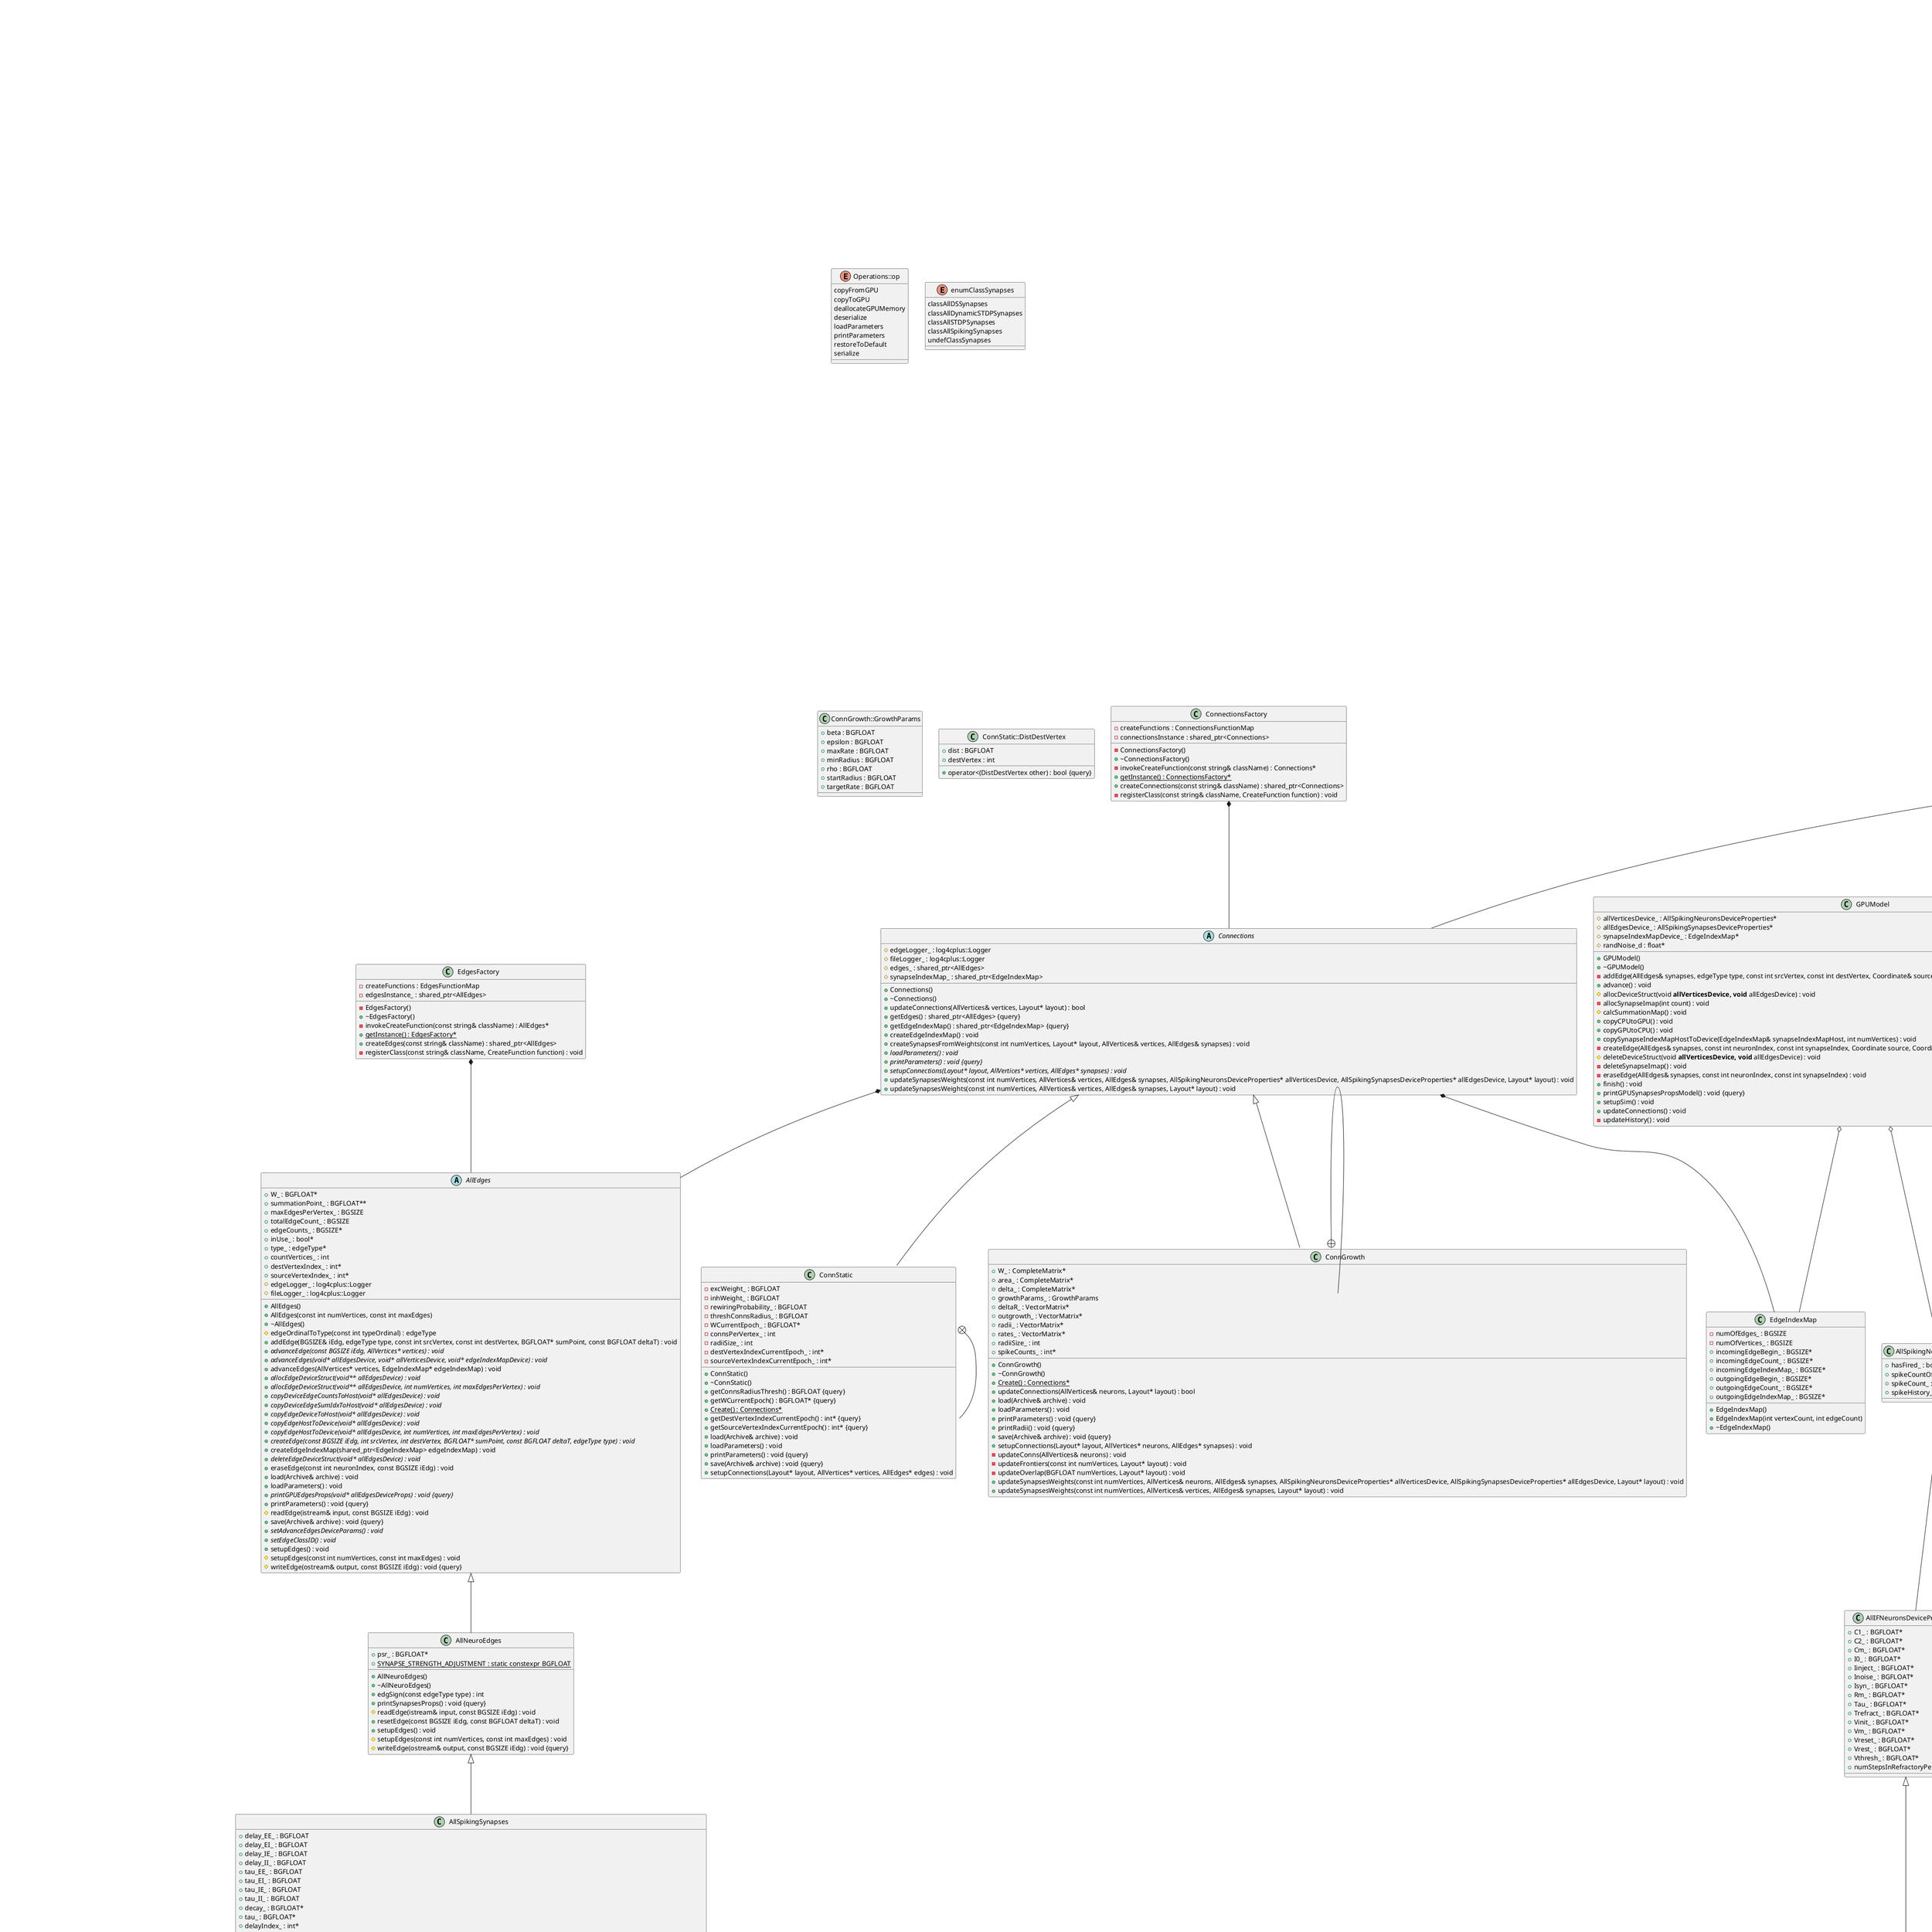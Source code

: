 @startuml GraphittiClassDiagram





/' Objects '/

class AllDSSynapses {
	+AllDSSynapses()
	+AllDSSynapses(const int numVertices, const int maxEdges)
	+~AllDSSynapses()
	+{static} Create() : AllEdges*
	+D_ : BGFLOAT*
	+F_ : BGFLOAT*
	+U_ : BGFLOAT*
	+r_ : BGFLOAT*
	+u_ : BGFLOAT*
	+lastSpike_ : uint64_t*
	#allocDeviceStruct(AllDSSynapsesDeviceProperties& allEdges, int numVertices, int maxEdgesPerVertex) : void
	+allocEdgeDeviceStruct(void** allEdgesDevice) : void
	+allocEdgeDeviceStruct(void** allEdgesDevice, int numVertices, int maxEdgesPerVertex) : void
	#changePSR(const BGSIZE iEdg, const BGFLOAT deltaT) : void
	#copyDeviceToHost(AllDSSynapsesDeviceProperties& allEdgesDeviceProps) : void
	+copyEdgeDeviceToHost(void* allEdgesDevice) : void
	+copyEdgeHostToDevice(void* allEdgesDevice) : void
	+copyEdgeHostToDevice(void* allEdgesDevice, int numVertices, int maxEdgesPerVertex) : void
	#copyHostToDevice(void* allEdgesDevice, AllDSSynapsesDeviceProperties& allEdgesDeviceProps, int numVertices, int maxEdgesPerVertex) : void
	+createEdge(const BGSIZE iEdg, int srcVertex, int destVertex, BGFLOAT* sumPoint, const BGFLOAT deltaT, edgeType type) : void
	#deleteDeviceStruct(AllDSSynapsesDeviceProperties& allEdgesDeviceProps) : void
	+deleteEdgeDeviceStruct(void* allEdgesDevice) : void
	+printGPUEdgesProps(void* allEdgesDeviceProps) : void {query}
	+printParameters() : void {query}
	+printSynapsesProps() : void {query}
	#readEdge(istream& input, const BGSIZE iEdg) : void
	+resetEdge(const BGSIZE iEdg, const BGFLOAT deltaT) : void
	+setEdgeClassID() : void
	+setupEdges() : void
	#setupEdges(const int numVertices, const int maxEdges) : void
	#writeEdge(ostream& output, const BGSIZE iEdg) : void {query}
}


class AllDynamicSTDPSynapses {
	+AllDynamicSTDPSynapses()
	+AllDynamicSTDPSynapses(const int numVertices, const int maxEdges)
	+~AllDynamicSTDPSynapses()
	+{static} Create() : AllEdges*
	+D_ : BGFLOAT*
	+F_ : BGFLOAT*
	+U_ : BGFLOAT*
	+r_ : BGFLOAT*
	+u_ : BGFLOAT*
	+lastSpike_ : uint64_t*
	#allocDeviceStruct(AllDynamicSTDPSynapsesDeviceProperties& allEdges, int numVertices, int maxEdgesPerVertex) : void
	+allocEdgeDeviceStruct(void** allEdgesDevice) : void
	+allocEdgeDeviceStruct(void** allEdgesDevice, int numVertices, int maxEdgesPerVertex) : void
	#changePSR(const BGSIZE iEdg, const BGFLOAT deltaT) : void
	#copyDeviceToHost(AllDynamicSTDPSynapsesDeviceProperties& allEdgesDeviceProps) : void
	+copyEdgeDeviceToHost(void* allEdgesDevice) : void
	+copyEdgeHostToDevice(void* allEdgesDevice) : void
	+copyEdgeHostToDevice(void* allEdgesDevice, int numVertices, int maxEdgesPerVertex) : void
	#copyHostToDevice(void* allEdgesDevice, AllDynamicSTDPSynapsesDeviceProperties& allEdgesDeviceProps, int numVertices, int maxEdgesPerVertex) : void
	+createEdge(const BGSIZE iEdg, int srcVertex, int destVertex, BGFLOAT* sumPoint, const BGFLOAT deltaT, edgeType type) : void
	#deleteDeviceStruct(AllDynamicSTDPSynapsesDeviceProperties& allEdgesDeviceProps) : void
	+deleteEdgeDeviceStruct(void* allEdgesDevice) : void
	+printGPUEdgesProps(void* allEdgesDeviceProps) : void {query}
	+printParameters() : void {query}
	+printSynapsesProps() : void {query}
	#readEdge(istream& input, const BGSIZE iEdg) : void
	+resetEdge(const BGSIZE iEdg, const BGFLOAT deltaT) : void
	+setEdgeClassID() : void
	+setupEdges() : void
	#setupEdges(const int numVertices, const int maxEdges) : void
	#writeEdge(ostream& output, const BGSIZE iEdg) : void {query}
}


abstract class AllEdges {
	+AllEdges()
	+AllEdges(const int numVertices, const int maxEdges)
	+~AllEdges()
	+W_ : BGFLOAT*
	+summationPoint_ : BGFLOAT**
	+maxEdgesPerVertex_ : BGSIZE
	+totalEdgeCount_ : BGSIZE
	+edgeCounts_ : BGSIZE*
	+inUse_ : bool*
	#edgeOrdinalToType(const int typeOrdinal) : edgeType
	+type_ : edgeType*
	+countVertices_ : int
	+destVertexIndex_ : int*
	+sourceVertexIndex_ : int*
	#edgeLogger_ : log4cplus::Logger
	#fileLogger_ : log4cplus::Logger
	+addEdge(BGSIZE& iEdg, edgeType type, const int srcVertex, const int destVertex, BGFLOAT* sumPoint, const BGFLOAT deltaT) : void
	+{abstract} advanceEdge(const BGSIZE iEdg, AllVertices* vertices) : void
	+{abstract} advanceEdges(void* allEdgesDevice, void* allVerticesDevice, void* edgeIndexMapDevice) : void
	+advanceEdges(AllVertices* vertices, EdgeIndexMap* edgeIndexMap) : void
	+{abstract} allocEdgeDeviceStruct(void** allEdgesDevice) : void
	+{abstract} allocEdgeDeviceStruct(void** allEdgesDevice, int numVertices, int maxEdgesPerVertex) : void
	+{abstract} copyDeviceEdgeCountsToHost(void* allEdgesDevice) : void
	+{abstract} copyDeviceEdgeSumIdxToHost(void* allEdgesDevice) : void
	+{abstract} copyEdgeDeviceToHost(void* allEdgesDevice) : void
	+{abstract} copyEdgeHostToDevice(void* allEdgesDevice) : void
	+{abstract} copyEdgeHostToDevice(void* allEdgesDevice, int numVertices, int maxEdgesPerVertex) : void
	+{abstract} createEdge(const BGSIZE iEdg, int srcVertex, int destVertex, BGFLOAT* sumPoint, const BGFLOAT deltaT, edgeType type) : void
	+createEdgeIndexMap(shared_ptr<EdgeIndexMap> edgeIndexMap) : void
	+{abstract} deleteEdgeDeviceStruct(void* allEdgesDevice) : void
	+eraseEdge(const int neuronIndex, const BGSIZE iEdg) : void
	+load(Archive& archive) : void
	+loadParameters() : void
	+{abstract} printGPUEdgesProps(void* allEdgesDeviceProps) : void {query}
	+printParameters() : void {query}
	#readEdge(istream& input, const BGSIZE iEdg) : void
	+save(Archive& archive) : void {query}
	+{abstract} setAdvanceEdgesDeviceParams() : void
	+{abstract} setEdgeClassID() : void
	+setupEdges() : void
	#setupEdges(const int numVertices, const int maxEdges) : void
	#writeEdge(ostream& output, const BGSIZE iEdg) : void {query}
}


class AllIFNeurons {
	+AllIFNeurons()
	+~AllIFNeurons()
	-IinjectRange_ : BGFLOAT
	-InoiseRange_ : BGFLOAT
	-VinitRange_ : BGFLOAT
	-VresetRange_ : BGFLOAT
	-VrestingRange_ : BGFLOAT
	-VthreshRange_ : BGFLOAT
	-starterVresetRange_ : BGFLOAT
	-starterVthreshRange_ : BGFLOAT
	+C1_ : BGFLOAT*
	+C2_ : BGFLOAT*
	+Cm_ : BGFLOAT*
	+I0_ : BGFLOAT*
	+Iinject_ : BGFLOAT*
	+Inoise_ : BGFLOAT*
	+Isyn_ : BGFLOAT*
	+Rm_ : BGFLOAT*
	+Tau_ : BGFLOAT*
	+Trefract_ : BGFLOAT*
	+Vinit_ : BGFLOAT*
	+Vm_ : BGFLOAT*
	+Vreset_ : BGFLOAT*
	+Vrest_ : BGFLOAT*
	+Vthresh_ : BGFLOAT*
	+numStepsInRefractoryPeriod_ : int*
	+toString(const int index) : string {query}
	+advanceVertices(AllEdges& synapses, void* allVerticesDevice, void* allEdgesDevice, float* randNoise, EdgeIndexMap* edgeIndexMapDevice) : void
	#allocDeviceStruct(AllIFNeuronsDeviceProperties& allVerticesDevice) : void
	+allocNeuronDeviceStruct(void** allVerticesDevice) : void
	+clearNeuronSpikeCounts(void* allVerticesDevice) : void
	#copyDeviceToHost(AllIFNeuronsDeviceProperties& allVerticesDevice) : void
	#copyHostToDevice(AllIFNeuronsDeviceProperties& allVerticesDevice) : void
	+copyNeuronDeviceSpikeCountsToHost(void* allVerticesDevice) : void
	+copyNeuronDeviceSpikeHistoryToHost(void* allVerticesDevice) : void
	+copyNeuronDeviceToHost(void* allVerticesDevice) : void
	+copyNeuronHostToDevice(void* allVerticesDevice) : void
	+createAllVertices(Layout* layout) : void
	#createNeuron(int neuronIndex, Layout* layout) : void
	#deleteDeviceStruct(AllIFNeuronsDeviceProperties& allVerticesDevice) : void
	+deleteNeuronDeviceStruct(void* allVerticesDevice) : void
	+deserialize(istream& input) : void
	#initNeuronConstsFromParamValues(int neuronIndex, const BGFLOAT deltaT) : void
	+loadParameters() : void
	+printParameters() : void {query}
	#readNeuron(istream& input, int i) : void
	+serialize(ostream& output) : void {query}
	#setNeuronDefaults(const int index) : void
	+setupVertices() : void
	#writeNeuron(ostream& output, int i) : void {query}
}


class AllIZHNeurons {
	+AllIZHNeurons()
	+~AllIZHNeurons()
	+{static} Create() : AllVertices*
	-excAconst_ : BGFLOAT
	-excBconst_ : BGFLOAT
	-excCconst_ : BGFLOAT
	-excDconst_ : BGFLOAT
	-inhAconst_ : BGFLOAT
	-inhBconst_ : BGFLOAT
	-inhCconst_ : BGFLOAT
	-inhDconst_ : BGFLOAT
	+Aconst_ : BGFLOAT*
	+Bconst_ : BGFLOAT*
	+C3_ : BGFLOAT*
	+Cconst_ : BGFLOAT*
	+Dconst_ : BGFLOAT*
	+u_ : BGFLOAT*
	-{static} DEFAULT_a : static constexpr BGFLOAT
	-{static} DEFAULT_b : static constexpr BGFLOAT
	-{static} DEFAULT_c : static constexpr BGFLOAT
	-{static} DEFAULT_d : static constexpr BGFLOAT
	+toString(const int index) : string {query}
	#advanceNeuron(const int index) : void
	+advanceVertices(AllEdges& synapses, void* allVerticesDevice, void* allEdgesDevice, float* randNoise, EdgeIndexMap* edgeIndexMapDevice) : void
	#allocDeviceStruct(AllIZHNeuronsDeviceProperties& allVerticesDevice) : void
	+allocNeuronDeviceStruct(void** allVerticesDevice) : void
	+clearNeuronSpikeCounts(void* allVerticesDevice) : void
	#copyDeviceToHost(AllIZHNeuronsDeviceProperties& allVerticesDevice) : void
	#copyHostToDevice(AllIZHNeuronsDeviceProperties& allVerticesDevice) : void
	+copyNeuronDeviceSpikeCountsToHost(void* allVerticesDevice) : void
	+copyNeuronDeviceSpikeHistoryToHost(void* allVerticesDevice) : void
	+copyNeuronDeviceToHost(void* allVerticesDevice) : void
	+copyNeuronHostToDevice(void* allVerticesDevice) : void
	+createAllVertices(Layout* layout) : void
	#createNeuron(int neuronIndex, Layout* layout) : void
	#deleteDeviceStruct(AllIZHNeuronsDeviceProperties& allVerticesDevice) : void
	+deleteNeuronDeviceStruct(void* allVerticesDevice) : void
	+deserialize(istream& input) : void
	#fire(const int index) : void
	#initNeuronConstsFromParamValues(int neuronIndex, const BGFLOAT deltaT) : void
	+printParameters() : void {query}
	#readNeuron(istream& input, int index) : void
	+serialize(ostream& output) : void {query}
	#setNeuronDefaults(const int index) : void
	+setupVertices() : void
	#writeNeuron(ostream& output, int index) : void {query}
}


class AllLIFNeurons {
	+AllLIFNeurons()
	+~AllLIFNeurons()
	+{static} Create() : AllVertices*
	#advanceNeuron(const int index) : void
	+advanceVertices(AllEdges& synapses, void* allVerticesDevice, void* allEdgesDevice, float* randNoise, EdgeIndexMap* edgeIndexMapDevice) : void
	#fire(const int index) : void
	+printParameters() : void {query}
}


class AllNeuroEdges {
	+AllNeuroEdges()
	+~AllNeuroEdges()
	+psr_ : BGFLOAT*
	+edgSign(const edgeType type) : int
	+{static} SYNAPSE_STRENGTH_ADJUSTMENT : static constexpr BGFLOAT
	+printSynapsesProps() : void {query}
	#readEdge(istream& input, const BGSIZE iEdg) : void
	+resetEdge(const BGSIZE iEdg, const BGFLOAT deltaT) : void
	+setupEdges() : void
	#setupEdges(const int numVertices, const int maxEdges) : void
	#writeEdge(ostream& output, const BGSIZE iEdg) : void {query}
}


class AllSTDPSynapses {
	+AllSTDPSynapses()
	+AllSTDPSynapses(const int numVertices, const int maxEdges)
	+~AllSTDPSynapses()
	+{static} Create() : AllEdges*
	+Aneg_E_ : BGFLOAT
	+Aneg_I_ : BGFLOAT
	+Apos_E_ : BGFLOAT
	+Apos_I_ : BGFLOAT
	+Wex_E_ : BGFLOAT
	+Wex_I_ : BGFLOAT
	+defaultSTDPgap_ : BGFLOAT
	#synapticWeightModification(const BGSIZE iEdg, BGFLOAT edgeWeight, double delta) : BGFLOAT
	+tauneg_E_ : BGFLOAT
	+tauneg_I_ : BGFLOAT
	+taupos_E_ : BGFLOAT
	+taupos_I_ : BGFLOAT
	+tauspost_E_ : BGFLOAT
	+tauspost_I_ : BGFLOAT
	+tauspre_E_ : BGFLOAT
	+tauspre_I_ : BGFLOAT
	+Aneg_ : BGFLOAT*
	+Apos_ : BGFLOAT*
	+STDPgap_ : BGFLOAT*
	+Wex_ : BGFLOAT*
	+muneg_ : BGFLOAT*
	+mupos_ : BGFLOAT*
	+tauneg_ : BGFLOAT*
	+taupos_ : BGFLOAT*
	+tauspost_ : BGFLOAT*
	+tauspre_ : BGFLOAT*
	+allowBackPropagation() : bool
	#isSpikeQueuePost(const BGSIZE iEdg) : bool
	+delayIndexPost_ : int*
	+delayQueuePostLength_ : int*
	+totalDelayPost_ : int*
	+delayQueuePost_ : uint32_t*
	+advanceEdge(const BGSIZE iEdg, AllVertices* neurons) : void
	+advanceEdges(void* allEdgesDevice, void* allVerticesDevice, void* edgeIndexMapDevice) : void
	#allocDeviceStruct(AllSTDPSynapsesDeviceProperties& allEdgesDevice, int numVertices, int maxEdgesPerVertex) : void
	+allocEdgeDeviceStruct(void** allEdgesDevice) : void
	+allocEdgeDeviceStruct(void** allEdgesDevice, int numVertices, int maxEdgesPerVertex) : void
	#copyDeviceToHost(AllSTDPSynapsesDeviceProperties& allEdgesDevice) : void
	+copyEdgeDeviceToHost(void* allEdgesDevice) : void
	+copyEdgeHostToDevice(void* allEdgesDevice) : void
	+copyEdgeHostToDevice(void* allEdgesDevice, int numVertices, int maxEdgesPerVertex) : void
	#copyHostToDevice(void* allEdgesDevice, AllSTDPSynapsesDeviceProperties& allEdgesDeviceProps, int numVertices, int maxEdgesPerVertex) : void
	+createEdge(const BGSIZE iEdg, int srcVertex, int destVertex, BGFLOAT* sumPoint, const BGFLOAT deltaT, edgeType type) : void
	#deleteDeviceStruct(AllSTDPSynapsesDeviceProperties& allEdgesDevice) : void
	+deleteEdgeDeviceStruct(void* allEdgesDevice) : void
	#initSpikeQueue(const BGSIZE iEdg) : void
	+loadParameters() : void
	+postSpikeHit(const BGSIZE iEdg) : void
	+printGPUEdgesProps(void* allEdgesDeviceProps) : void {query}
	+printParameters() : void {query}
	+printSynapsesProps() : void {query}
	#readEdge(istream& input, const BGSIZE iEdg) : void
	+resetEdge(const BGSIZE iEdg, const BGFLOAT deltaT) : void
	+setEdgeClassID() : void
	+setupEdges() : void
	#setupEdges(const int numVertices, const int maxEdges) : void
	-stdpLearning(const BGSIZE iEdg, double delta, double epost, double epre, int srcVertex, int destVertex) : void
	#writeEdge(ostream& output, const BGSIZE iEdg) : void {query}
}


abstract class AllSpikingNeurons {
	+AllSpikingNeurons()
	+~AllSpikingNeurons()
	#fAllowBackPropagation_ : bool
	+getSpikeHistory(int index, int offIndex) : uint64_t
	+vertexEvents_ : vector<EventBuffer>
	+hasFired_ : vector<bool>
	#{abstract} advanceNeuron(const int index) : void
	+advanceVertices(AllEdges& synapses, const EdgeIndexMap* edgeIndexMap) : void
	#clearDeviceSpikeCounts(AllSpikingNeuronsDeviceProperties& allVerticesDevice) : void
	+{abstract} clearNeuronSpikeCounts(void* allVerticesDevice) : void
	+clearSpikeCounts() : void
	#copyDeviceSpikeCountsToHost(AllSpikingNeuronsDeviceProperties& allVerticesDevice) : void
	#copyDeviceSpikeHistoryToHost(AllSpikingNeuronsDeviceProperties& allVerticesDevice) : void
	+{abstract} copyNeuronDeviceSpikeCountsToHost(void* allVerticesDevice) : void
	+{abstract} copyNeuronDeviceSpikeHistoryToHost(void* allVerticesDevice) : void
	#fire(const int index) : void
	+setAdvanceVerticesDeviceParams(AllEdges& synapses) : void
	+setupVertices() : void
}


class AllSpikingSynapses {
	+AllSpikingSynapses()
	+AllSpikingSynapses(const int numVertices, const int maxEdges)
	+~AllSpikingSynapses()
	+{static} Create() : AllEdges*
	+delay_EE_ : BGFLOAT
	+delay_EI_ : BGFLOAT
	+delay_IE_ : BGFLOAT
	+delay_II_ : BGFLOAT
	+tau_EE_ : BGFLOAT
	+tau_EI_ : BGFLOAT
	+tau_IE_ : BGFLOAT
	+tau_II_ : BGFLOAT
	+decay_ : BGFLOAT*
	+tau_ : BGFLOAT*
	+allowBackPropagation() : bool
	#isSpikeQueue(const BGSIZE iEdg) : bool
	#updateDecay(const BGSIZE iEdg, const BGFLOAT deltaT) : bool
	+delayIndex_ : int*
	+delayQueueLength_ : int*
	+totalDelay_ : int*
	+delayQueue_ : uint32_t*
	+advanceEdge(const BGSIZE iEdg, AllVertices* neurons) : void
	+advanceEdges(void* allEdgesDevice, void* allVerticesDevice, void* edgeIndexMapDevice) : void
	#allocDeviceStruct(AllSpikingSynapsesDeviceProperties& allEdgesDevice, int numVertices, int maxEdgesPerVertex) : void
	+allocEdgeDeviceStruct(void** allEdgesDevice) : void
	+allocEdgeDeviceStruct(void** allEdgesDevice, int numVertices, int maxEdgesPerVertex) : void
	#changePSR(const BGSIZE iEdg, const BGFLOAT deltaT) : void
	+copyDeviceEdgeCountsToHost(void* allEdgesDevice) : void
	+copyDeviceEdgeSumIdxToHost(void* allEdgesDevice) : void
	#copyDeviceToHost(AllSpikingSynapsesDeviceProperties& allEdgesDevice) : void
	+copyEdgeDeviceToHost(void* allEdgesDevice) : void
	+copyEdgeHostToDevice(void* allEdgesDevice) : void
	+copyEdgeHostToDevice(void* allEdgesDevice, int numVertices, int maxEdgesPerVertex) : void
	#copyHostToDevice(void* allEdgesDevice, AllSpikingSynapsesDeviceProperties& allEdgesDeviceProps, int numVertices, int maxEdgesPerVertex) : void
	+createEdge(const BGSIZE iEdg, int srcVertex, int destVertex, BGFLOAT* sumPoint, const BGFLOAT deltaT, edgeType type) : void
	#deleteDeviceStruct(AllSpikingSynapsesDeviceProperties& allEdgesDevice) : void
	+deleteEdgeDeviceStruct(void* allEdgesDevice) : void
	#initSpikeQueue(const BGSIZE iEdg) : void
	+loadParameters() : void
	+postSpikeHit(const BGSIZE iEdg) : void
	+preSpikeHit(const BGSIZE iEdg) : void
	+printGPUEdgesProps(void* allEdgesDeviceProps) : void {query}
	+printParameters() : void {query}
	+printSynapsesProps() : void {query}
	#readEdge(istream& input, const BGSIZE iEdg) : void
	+resetEdge(const BGSIZE iEdg, const BGFLOAT deltaT) : void
	+setAdvanceEdgesDeviceParams() : void
	+setEdgeClassID() : void
	+setupEdges() : void
	#setupEdges(const int numVertices, const int maxEdges) : void
	#writeEdge(ostream& output, const BGSIZE iEdg) : void {query}
}


abstract class AllVertices {
	+AllVertices()
	+~AllVertices()
	+summationMap_ : BGFLOAT*
	#size_ : int
	#fileLogger_ : log4cplus::Logger
	#vertexLogger_ : log4cplus::Logger
	+{abstract} toString(const int i) : string {query}
	+{abstract} advanceVertices(AllEdges& edges, void* allVerticesDevice, void* allEdgesDevice, float* randNoise, EdgeIndexMap* edgeIndexMapDevice) : void
	+{abstract} advanceVertices(AllEdges& edges, const EdgeIndexMap* edgeIndexMap) : void
	+{abstract} allocNeuronDeviceStruct(void** allVerticesDevice) : void
	+{abstract} copyNeuronDeviceToHost(void* allVerticesDevice) : void
	+{abstract} copyNeuronHostToDevice(void* allVerticesDevice) : void
	+{abstract} createAllVertices(Layout* layout) : void
	+{abstract} deleteNeuronDeviceStruct(void* allVerticesDevice) : void
	+{abstract} loadParameters() : void
	+printParameters() : void {query}
	+{abstract} setAdvanceVerticesDeviceParams(AllEdges& edges) : void
	+setupVertices() : void
}


class CPUModel {
	+CPUModel()
	+~CPUModel()
	+advance() : void
	+copyCPUtoGPU() : void
	+copyGPUtoCPU() : void
	+finish() : void
	+updateConnections() : void
}


class ConnGrowth {
	+ConnGrowth()
	+~ConnGrowth()
	+W_ : CompleteMatrix*
	+area_ : CompleteMatrix*
	+delta_ : CompleteMatrix*
	+{static} Create() : Connections*
	+growthParams_ : GrowthParams
	+deltaR_ : VectorMatrix*
	+outgrowth_ : VectorMatrix*
	+radii_ : VectorMatrix*
	+rates_ : VectorMatrix*
	+updateConnections(AllVertices& neurons, Layout* layout) : bool
	+radiiSize_ : int
	+spikeCounts_ : int*
	+load(Archive& archive) : void
	+loadParameters() : void
	+printParameters() : void {query}
	+printRadii() : void {query}
	+save(Archive& archive) : void {query}
	+setupConnections(Layout* layout, AllVertices* neurons, AllEdges* synapses) : void
	-updateConns(AllVertices& neurons) : void
	-updateFrontiers(const int numVertices, Layout* layout) : void
	-updateOverlap(BGFLOAT numVertices, Layout* layout) : void
	+updateSynapsesWeights(const int numVertices, AllVertices& neurons, AllEdges& synapses, AllSpikingNeuronsDeviceProperties* allVerticesDevice, AllSpikingSynapsesDeviceProperties* allEdgesDevice, Layout* layout) : void
	+updateSynapsesWeights(const int numVertices, AllVertices& vertices, AllEdges& synapses, Layout* layout) : void
}


class ConnStatic {
	+ConnStatic()
	+~ConnStatic()
	-excWeight_ : BGFLOAT
	+getConnsRadiusThresh() : BGFLOAT {query}
	-inhWeight_ : BGFLOAT
	-rewiringProbability_ : BGFLOAT
	-threshConnsRadius_ : BGFLOAT
	-WCurrentEpoch_ : BGFLOAT*
	+getWCurrentEpoch() : BGFLOAT* {query}
	+{static} Create() : Connections*
	-connsPerVertex_ : int
	-radiiSize_ : int
	-destVertexIndexCurrentEpoch_ : int*
	+getDestVertexIndexCurrentEpoch() : int* {query}
	+getSourceVertexIndexCurrentEpoch() : int* {query}
	-sourceVertexIndexCurrentEpoch_ : int*
	+load(Archive& archive) : void
	+loadParameters() : void
	+printParameters() : void {query}
	+save(Archive& archive) : void {query}
	+setupConnections(Layout* layout, AllVertices* vertices, AllEdges* edges) : void
}


abstract class Connections {
	+Connections()
	+~Connections()
	+updateConnections(AllVertices& vertices, Layout* layout) : bool
	#edgeLogger_ : log4cplus::Logger
	#fileLogger_ : log4cplus::Logger
	#edges_ : shared_ptr<AllEdges>
	+getEdges() : shared_ptr<AllEdges> {query}
	+getEdgeIndexMap() : shared_ptr<EdgeIndexMap> {query}
	#synapseIndexMap_ : shared_ptr<EdgeIndexMap>
	+createEdgeIndexMap() : void
	+createSynapsesFromWeights(const int numVertices, Layout* layout, AllVertices& vertices, AllEdges& synapses) : void
	+{abstract} loadParameters() : void
	+{abstract} printParameters() : void {query}
	+{abstract} setupConnections(Layout* layout, AllVertices* vertices, AllEdges* synapses) : void
	+updateSynapsesWeights(const int numVertices, AllVertices& vertices, AllEdges& synapses, AllSpikingNeuronsDeviceProperties* allVerticesDevice, AllSpikingSynapsesDeviceProperties* allEdgesDevice, Layout* layout) : void
	+updateSynapsesWeights(const int numVertices, AllVertices& vertices, AllEdges& synapses, Layout* layout) : void
}


class ConnectionsFactory {
	-ConnectionsFactory()
	+~ConnectionsFactory()
	-invokeCreateFunction(const string& className) : Connections*
	+{static} getInstance() : ConnectionsFactory*
	-createFunctions : ConnectionsFunctionMap
	-connectionsInstance : shared_ptr<Connections>
	+createConnections(const string& className) : shared_ptr<Connections>
	-registerClass(const string& className, CreateFunction function) : void
}


class DynamicLayout {
	+DynamicLayout()
	+~DynamicLayout()
	-fractionEndogenouslyActive_ : BGFLOAT
	-fractionExcitatory_ : BGFLOAT
	+{static} Create() : Layout*
	+edgType(const int srcVertex, const int destVertex) : edgeType
	+generateVertexTypeMap(int numVertices) : void
	+initStarterMap(const int numVertices) : void
	+loadParameters() : void
	+printParameters() : void {query}
}


class EdgesFactory {
	-EdgesFactory()
	+~EdgesFactory()
	-invokeCreateFunction(const string& className) : AllEdges*
	+{static} getInstance() : EdgesFactory*
	-createFunctions : EdgesFunctionMap
	+createEdges(const string& className) : shared_ptr<AllEdges>
	-edgesInstance_ : shared_ptr<AllEdges>
	-registerClass(const string& className, CreateFunction function) : void
}


class EventBuffer {
	+EventBuffer(int maxEvents)
	-epochStart_ : int
	+getNumEventsInEpoch() : int {query}
	-numEventsInEpoch_ : int
	-queueEnd_ : int
	-queueFront_ : int
	+getPastEvent(int offset) : uint64_t {query}
	+operator[](int i) : uint64_t {query}
	-eventTimeSteps_ : vector<uint64_t>
	+clear() : void
	+insertEvent(uint64_t timeStep) : void
	+resize(int maxEvents) : void
	+startNewEpoch() : void
}


class FixedLayout {
	+FixedLayout()
	+~FixedLayout()
	+{static} Create() : Layout*
	+edgType(const int srcVertex, const int destVertex) : edgeType
	+generateVertexTypeMap(int numVertices) : void
	+initStarterMap(const int numVertices) : void
	+loadParameters() : void
	+printParameters() : void {query}
}


class GPUModel {
	+GPUModel()
	+~GPUModel()
	#allVerticesDevice_ : AllSpikingNeuronsDeviceProperties*
	#allEdgesDevice_ : AllSpikingSynapsesDeviceProperties*
	#synapseIndexMapDevice_ : EdgeIndexMap*
	#randNoise_d : float*
	-addEdge(AllEdges& synapses, edgeType type, const int srcVertex, const int destVertex, Coordinate& source, Coordinate& dest, BGFLOAT* sumPoint, BGFLOAT deltaT) : void
	+advance() : void
	#allocDeviceStruct(void** allVerticesDevice, void** allEdgesDevice) : void
	-allocSynapseImap(int count) : void
	#calcSummationMap() : void
	+copyCPUtoGPU() : void
	+copyGPUtoCPU() : void
	+copySynapseIndexMapHostToDevice(EdgeIndexMap& synapseIndexMapHost, int numVertices) : void
	-createEdge(AllEdges& synapses, const int neuronIndex, const int synapseIndex, Coordinate source, Coordinate dest, BGFLOAT* sp, BGFLOAT deltaT, edgeType type) : void
	#deleteDeviceStruct(void** allVerticesDevice, void** allEdgesDevice) : void
	-deleteSynapseImap() : void
	-eraseEdge(AllEdges& synapses, const int neuronIndex, const int synapseIndex) : void
	+finish() : void
	+printGPUSynapsesPropsModel() : void {query}
	+setupSim() : void
	+updateConnections() : void
	-updateHistory() : void
}


class GenericFunctionNode {
	+GenericFunctionNode(const Operations::op& operationType, const std::function<void ( )>& function)
	-function<void()
	+~GenericFunctionNode()
	+invokeFunction(const Operations::op& operation) : bool {query}
}


class Hdf5GrowthRecorder {
	+Hdf5GrowthRecorder()
	+~Hdf5GrowthRecorder()
	#radiiHistory_ : BGFLOAT*
	#ratesHistory_ : BGFLOAT*
	#dataSetRadiiHist_ : DataSet
	#dataSetRatesHist_ : DataSet
	+{static} Create() : Recorder*
	+compileHistories(AllVertices& neurons) : void
	+getValues() : void
	#initDataSet() : void
	+initDefaultValues() : void
	+initValues() : void
	+printParameters() : void
	+term() : void
	#writeRadiiRates() : void
}


class Hdf5Recorder {
	+Hdf5Recorder()
	#dataSetNeuronThresh_ : DataSet*
	#dataSetNeuronTypes_ : DataSet*
	#dataSetProbedNeurons_ : DataSet*
	#dataSetSimulationEndTime_ : DataSet*
	#dataSetSpikesHist_ : DataSet*
	#dataSetSpikesProbedNeurons_ : DataSet*
	#dataSetStarterNeurons_ : DataSet*
	#dataSetTsim_ : DataSet*
	#dataSetXloc_ : DataSet*
	#dataSetYloc_ : DataSet*
	#resultOut_ : H5File*
	+{static} Create() : Recorder*
	#offsetSpikesProbedNeurons_ : hsize_t*
	#spikesHistory_ : int*
	#spikesProbedNeurons_ : vector<uint64_t>*
	+compileHistories(AllVertices& neurons) : void
	#getStarterNeuronMatrix(VectorMatrix& matrix, const bool* starterMap) : void
	+getValues() : void
	+init() : void
	#initDataSet() : void
	+initDefaultValues() : void
	+initValues() : void
	+printParameters() : void
	+saveSimData(const AllVertices& neurons) : void
	+term() : void
}


abstract class IFunctionNode {
	+~IFunctionNode()
	#operationType_ : Operations::op
	+{abstract} invokeFunction(const Operations::op& operation) : bool {query}
}


abstract class Recorder {
	+~Recorder()
	#fileLogger_ : log4cplus::Logger
	#resultFileName_ : string
	+{abstract} compileHistories(AllVertices& vertices) : void
	#{abstract} getStarterNeuronMatrix(VectorMatrix& matrix, const bool* starterMap) : void
	+{abstract} getValues() : void
	+{abstract} init() : void
	+{abstract} initDefaultValues() : void
	+{abstract} initValues() : void
	+{abstract} printParameters() : void
	+{abstract} saveSimData(const AllVertices& vertices) : void
	+{abstract} term() : void
}


abstract class Layout {
	+Layout()
	+~Layout()
	+numCallerVertices_ : BGSIZE
	+numEndogenouslyActiveNeurons_ : BGSIZE
	+dist2_ : CompleteMatrix*
	+dist_ : CompleteMatrix*
	+xloc_ : VectorMatrix*
	+yloc_ : VectorMatrix*
	-gridLayout_ : bool
	+starterMap_ : bool*
	+{abstract} edgType(const int srcVertex, const int destVertex) : edgeType
	#fileLogger_ : log4cplus::Logger
	+getVertices() : shared_ptr<AllVertices> {query}
	#vertices_ : shared_ptr<AllVertices>
	#callerVertexList_ : vector<int>
	#endogenouslyActiveNeuronList_ : vector<int>
	#inhibitoryNeuronLayout_ : vector<int>
	+probedNeuronList_ : vector<int>
	#psapVertexList_ : vector<int>
	#responderVertexList_ : vector<int>
	+vertexTypeMap_ : vertexType*
	+generateVertexTypeMap(int numVertices) : void
	+initStarterMap(const int numVertices) : void
	-initVerticesLocs() : void
	+{abstract} loadParameters() : void
	+printParameters() : void {query}
	+setupLayout() : void
}


class LayoutFactory {
	-LayoutFactory()
	+~LayoutFactory()
	-invokeCreateFunction(const string& className) : Layout*
	+{static} getInstance() : LayoutFactory*
	-createFunctions : LayoutFunctionMap
	+createLayout(const string& className) : shared_ptr<Layout>
	-layoutInstance : shared_ptr<Layout>
	-registerClass(const string& className, CreateFunction function) : void
}


abstract class Model {
	+Model()
	+~Model()
	#fileLogger_ : log4cplus::Logger
	#connections_ : shared_ptr<Connections>
	+getConnections() : shared_ptr<Connections> {query}
	+getRecorder() : shared_ptr<Recorder> {query}
	#recorder_ : shared_ptr<Recorder>
	+getLayout() : shared_ptr<Layout> {query}
	#layout_ : shared_ptr<Layout>
	+{abstract} advance() : void
	#{abstract} copyCPUtoGPU() : void
	#{abstract} copyGPUtoCPU() : void
	#createAllVertices() : void
	+{abstract} finish() : void
	#logSimStep() : void {query}
	+saveResults() : void
	+setupSim() : void
	+{abstract} updateConnections() : void
	+updateHistory() : void
}


class OperationManager {
	-OperationManager()
	+~OperationManager()
	+{static} getInstance() : OperationManager&
	-functionList_ : list<unique_ptr<IFunctionNode>>
	-logger_ : log4cplus::Logger
	+operationToString(const Operations::op& operation) : string {query}
	+executeOperation(const Operations::op& operation) : void {query}
	+registerOperation(const Operations::op& operation, const function<void ( )>& function) : void
}


class Operations {
}


class RecorderFactory {
	-RecorderFactory()
	+~RecorderFactory()
	-invokeCreateFunction(const string& className) : Recorder*
	+{static} getInstance() : RecorderFactory*
	-createFunctions : RecorderFunctionMap
	+createRecorder(const string& className) : shared_ptr<Recorder>
	-recorderInstance : shared_ptr<Recorder>
	-registerClass(const string& className, CreateFunction function) : void
}


class Simulator {
	-Simulator()
	+~Simulator()
	-deltaT_ : BGFLOAT
	-epochDuration_ : BGFLOAT
	+getDeltaT() : BGFLOAT {query}
	+getEpochDuration() : BGFLOAT {query}
	+getMaxRate() : BGFLOAT {query}
	-maxRate_ : BGFLOAT
	+getPSummationMap() : BGFLOAT* {query}
	-pSummationMap_ : BGFLOAT*
	+{static} getInstance() : Simulator&
	+getShort_timer() : Timer
	+getTimer() : Timer
	-short_timer : Timer
	-timer : Timer
	+instantiateSimulatorObjects() : bool
	+getRgEndogenouslyActiveNeuronMap() : bool* {query}
	-rgEndogenouslyActiveNeuronMap_ : bool*
	-currentEpoch_ : int
	+getCurrentStep() : int {query}
	+getHeight() : int {query}
	+getMaxEdgesPerVertex() : int {query}
	+getMaxFiringRate() : int {query}
	+getNumEpochs() : int {query}
	+getTotalVertices() : int {query}
	+getWidth() : int {query}
	-height_ : int
	-maxEdgesPerVertex_ : int
	-maxFiringRate_ : int
	-numEpochs_ : int
	-totalNeurons_ : int
	-width_ : int
	-consoleLogger_ : log4cplus::Logger
	-edgeLogger_ : log4cplus::Logger
	-fileLogger_ : log4cplus::Logger
	+getInitRngSeed() : long {query}
	+getNoiseRngSeed() : long {query}
	-initRngSeed_ : long
	-noiseRngSeed_ : long
	+getModel() : shared_ptr<Model> {query}
	-model_ : shared_ptr<Model>
	-configFileName_ : string
	-deserializationFileName_ : string
	+getConfigFileName() : string {query}
	+getDeserializationFileName() : string {query}
	+getSerializationFileName() : string {query}
	+getStimulusFileName() : string {query}
	-serializationFileName_ : string
	-stimulusFileName_ : string
	+getRgNeuronTypeMap() : vertexType* {query}
	-rgNeuronTypeMap_ : vertexType*
	+advanceEpoch(const int& currentEpoch) : void {query}
	+copyCPUSynapseToGPU() : void
	+copyGPUSynapseToCPU() : void
	+finish() : void
	-freeResources() : void
	+loadParameters() : void
	+printParameters() : void {query}
	+reset() : void
	+saveResults() : void {query}
	+setConfigFileName(const string& fileName) : void
	+setDeserializationFileName(const string& fileName) : void
	+setPSummationMap(BGFLOAT* summationMap) : void
	+setSerializationFileName(const string& fileName) : void
	+setStimulusFileName(const string& fileName) : void
	+setup() : void
	+simulate() : void
}


class VerticesFactory {
	-VerticesFactory()
	+~VerticesFactory()
	-invokeCreateFunction(const string& className) : AllVertices*
	+{static} getInstance() : VerticesFactory*
	-createFunctions : VerticesFunctionMap
	+createVertices(const string& className) : shared_ptr<AllVertices>
	-verticesInstance : shared_ptr<AllVertices>
	-registerClass(const string& className, CreateFunction function) : void
}


class XmlGrowthRecorder {
	+XmlGrowthRecorder()
	+~XmlGrowthRecorder()
	-radiiHistory_ : CompleteMatrix
	-ratesHistory_ : CompleteMatrix
	+{static} Create() : Recorder*
	+compileHistories(AllVertices& neurons) : void
	-getStarterNeuronMatrix(VectorMatrix& matrix, const bool* starterMap) : void
	+getValues() : void
	+initDefaultValues() : void
	+initValues() : void
	+printParameters() : void
	+saveSimData(const AllVertices& neurons) : void
}


class XmlRecorder {
	+XmlRecorder()
	+{static} Create() : Recorder*
	#spikesHistory_ : VectorMatrix
	#resultOut_ : ofstream
	+compileHistories(AllVertices& vertices) : void
	#getStarterNeuronMatrix(VectorMatrix& matrix, const bool* starterMap) : void
	+getValues() : void
	+init() : void
	+initDefaultValues() : void
	+initValues() : void
	+printParameters() : void
	+saveSimData(const AllVertices& vertices) : void
	+term() : void
}


class XmlSTDPRecorder {
	+XmlSTDPRecorder()
	+~XmlSTDPRecorder()
	+{static} Create() : Recorder*
	+toXML(string name, vector<vector<BGFLOAT>> MatrixToWrite) : string {query}
	+toXML(string name, vector<vector<int>> MatrixToWrite) : string {query}
	#weightsHistory_ : vector<vector<BGFLOAT>>
	#destNeuronIndexHistory_ : vector<vector<int>>
	#sourceNeuronIndexHistory_ : vector<vector<int>>
	+compileHistories(AllVertices& neurons) : void
	+getValues() : void
	+initDefaultValues() : void
	+initValues() : void
	+printParameters() : void
	+saveSimData(const AllVertices& neurons) : void
}


enum Operations::op {
	copyFromGPU
	copyToGPU
	deallocateGPUMemory
	deserialize
	loadParameters
	printParameters
	restoreToDefault
	serialize
}


enum enumClassSynapses {
	classAllDSSynapses
	classAllDynamicSTDPSynapses
	classAllSTDPSynapses
	classAllSpikingSynapses
	undefClassSynapses
}


class AllDSSynapsesDeviceProperties {
	+D_ : BGFLOAT*
	+F_ : BGFLOAT*
	+U_ : BGFLOAT*
	+r_ : BGFLOAT*
	+u_ : BGFLOAT*
	+lastSpike_ : uint64_t*
}


class AllDynamicSTDPSynapsesDeviceProperties {
	+D_ : BGFLOAT*
	+F_ : BGFLOAT*
	+U_ : BGFLOAT*
	+r_ : BGFLOAT*
	+u_ : BGFLOAT*
	+lastSpike_ : uint64_t*
}


class AllEdgesDeviceProperties {
	+W_ : BGFLOAT*
	+psr_ : BGFLOAT*
	+maxEdgesPerVertex_ : BGSIZE
	+totalEdgeCount_ : BGSIZE
	+edgeCounts_ : BGSIZE*
	+inUse_ : bool*
	+type_ : edgeType*
	+countVertices_ : int
	+destVertexIndex_ : int*
	+sourceVertexIndex_ : int*
}


class AllIFNeuronsDeviceProperties {
	+C1_ : BGFLOAT*
	+C2_ : BGFLOAT*
	+Cm_ : BGFLOAT*
	+I0_ : BGFLOAT*
	+Iinject_ : BGFLOAT*
	+Inoise_ : BGFLOAT*
	+Isyn_ : BGFLOAT*
	+Rm_ : BGFLOAT*
	+Tau_ : BGFLOAT*
	+Trefract_ : BGFLOAT*
	+Vinit_ : BGFLOAT*
	+Vm_ : BGFLOAT*
	+Vreset_ : BGFLOAT*
	+Vrest_ : BGFLOAT*
	+Vthresh_ : BGFLOAT*
	+numStepsInRefractoryPeriod_ : int*
}


class AllIZHNeuronsDeviceProperties {
	+Aconst_ : BGFLOAT*
	+Bconst_ : BGFLOAT*
	+C3_ : BGFLOAT*
	+Cconst_ : BGFLOAT*
	+Dconst_ : BGFLOAT*
	+u_ : BGFLOAT*
}


class AllSTDPSynapsesDeviceProperties {
	+Aneg_ : BGFLOAT*
	+Apos_ : BGFLOAT*
	+STDPgap_ : BGFLOAT*
	+Wex_ : BGFLOAT*
	+muneg_ : BGFLOAT*
	+mupos_ : BGFLOAT*
	+tauneg_ : BGFLOAT*
	+taupos_ : BGFLOAT*
	+tauspost_ : BGFLOAT*
	+tauspre_ : BGFLOAT*
	+useFroemkeDanSTDP_ : bool*
	+delayIndexPost_ : int*
	+delayQueuePostLength_ : int*
	+totalDelayPost_ : int*
	+delayQueuePost_ : uint32_t*
}


class AllSpikingNeuronsDeviceProperties {
	+hasFired_ : bool*
	+spikeCountOffset_ : int*
	+spikeCount_ : int*
	+spikeHistory_ : uint64_t**
}


class AllSpikingSynapsesDeviceProperties {
	+decay_ : BGFLOAT*
	+tau_ : BGFLOAT*
	+delayIndex_ : int*
	+delayQueueLength_ : int*
	+totalDelay_ : int*
	+delayQueue_ : uint32_t*
}


class AllVerticesDeviceProperties {
	+summationMap_ : BGFLOAT*
}


class ConnGrowth::GrowthParams {
	+beta : BGFLOAT
	+epsilon : BGFLOAT
	+maxRate : BGFLOAT
	+minRadius : BGFLOAT
	+rho : BGFLOAT
	+startRadius : BGFLOAT
	+targetRate : BGFLOAT
}


class ConnStatic::DistDestVertex {
	+dist : BGFLOAT
	+operator<(DistDestVertex other) : bool {query}
	+destVertex : int
}


class EdgeIndexMap {
	+EdgeIndexMap()
	+EdgeIndexMap(int vertexCount, int edgeCount)
	+~EdgeIndexMap()
	-numOfEdges_ : BGSIZE
	-numOfVertices_ : BGSIZE
	+incomingEdgeBegin_ : BGSIZE*
	+incomingEdgeCount_ : BGSIZE*
	+incomingEdgeIndexMap_ : BGSIZE*
	+outgoingEdgeBegin_ : BGSIZE*
	+outgoingEdgeCount_ : BGSIZE*
	+outgoingEdgeIndexMap_ : BGSIZE*
}





/' Inheritance relationships '/

.AllEdges <|-- .AllNeuroEdges


.AllEdgesDeviceProperties <|-- .AllSpikingSynapsesDeviceProperties


.AllIFNeurons <|-- .AllIZHNeurons


.AllIFNeurons <|-- .AllLIFNeurons


.AllIFNeuronsDeviceProperties <|-- .AllIZHNeuronsDeviceProperties


.AllNeuroEdges <|-- .AllSpikingSynapses


.AllSTDPSynapses <|-- .AllDynamicSTDPSynapses


.AllSTDPSynapsesDeviceProperties <|-- .AllDynamicSTDPSynapsesDeviceProperties


.AllSpikingNeurons <|-- .AllIFNeurons


.AllSpikingNeuronsDeviceProperties <|-- .AllIFNeuronsDeviceProperties


.AllSpikingSynapses <|-- .AllDSSynapses


.AllSpikingSynapses <|-- .AllSTDPSynapses


.AllSpikingSynapsesDeviceProperties <|-- .AllDSSynapsesDeviceProperties


.AllSpikingSynapsesDeviceProperties <|-- .AllSTDPSynapsesDeviceProperties


.AllVertices <|-- .AllSpikingNeurons


.AllVerticesDeviceProperties <|-- .AllSpikingNeuronsDeviceProperties


.Connections <|-- .ConnGrowth


.Connections <|-- .ConnStatic


.Hdf5Recorder <|-- .Hdf5GrowthRecorder


.IFunctionNode <|-- .GenericFunctionNode


.Recorder <|-- .Hdf5Recorder


.Recorder <|-- .XmlRecorder


.Layout <|-- .DynamicLayout


.Layout <|-- .FixedLayout


.Model <|-- .CPUModel


.Model <|-- .GPUModel


.XmlRecorder <|-- .XmlGrowthRecorder


.XmlRecorder <|-- .XmlSTDPRecorder





/' Aggregation relationships '/

.AllSpikingNeurons *-- .EventBuffer


.Connections *-- .AllEdges


.Connections *-- .EdgeIndexMap


.ConnectionsFactory *-- .Connections


.EdgesFactory *-- .AllEdges


.GPUModel o-- .AllSpikingNeuronsDeviceProperties


.GPUModel o-- .AllSpikingSynapsesDeviceProperties


.GPUModel o-- .EdgeIndexMap


.IFunctionNode *-- .Operations


.IFunctionNode *-- .Operations::op


.Layout *-- .AllVertices


.LayoutFactory *-- .Layout


.Model *-- .Connections


.Model *-- .Recorder


.Model *-- .Layout


.OperationManager *-- .IFunctionNode


.RecorderFactory *-- .Recorder


.Simulator *-- .Model


.VerticesFactory *-- .AllVertices






/' Nested objects '/

.ConnGrowth +-- .ConnGrowth::GrowthParams


.ConnStatic +-- .ConnStatic::DistDestVertex


.Operations +-- .Operations::op




@enduml
